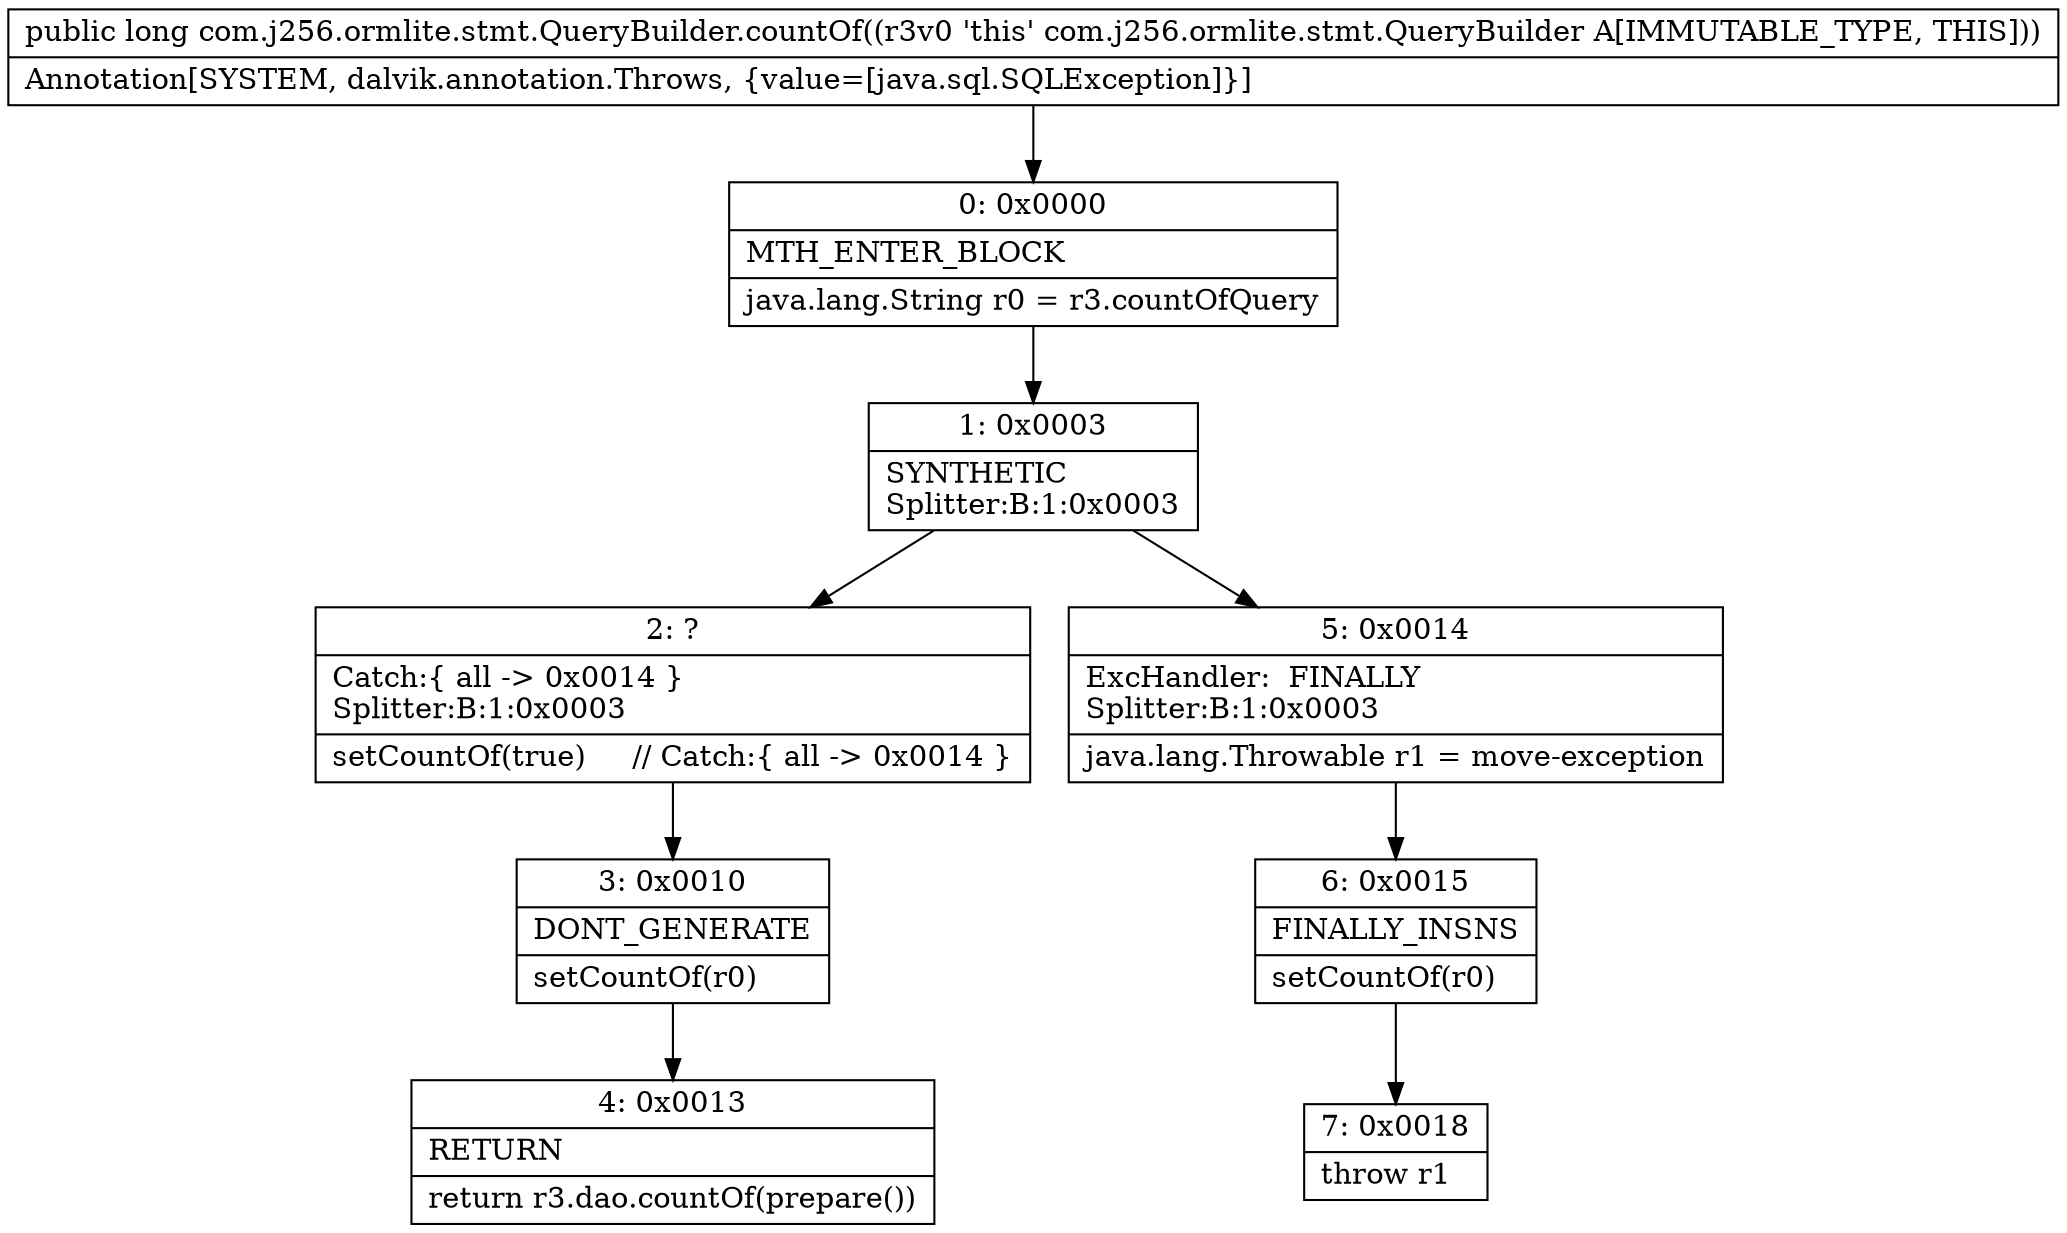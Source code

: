 digraph "CFG forcom.j256.ormlite.stmt.QueryBuilder.countOf()J" {
Node_0 [shape=record,label="{0\:\ 0x0000|MTH_ENTER_BLOCK\l|java.lang.String r0 = r3.countOfQuery\l}"];
Node_1 [shape=record,label="{1\:\ 0x0003|SYNTHETIC\lSplitter:B:1:0x0003\l}"];
Node_2 [shape=record,label="{2\:\ ?|Catch:\{ all \-\> 0x0014 \}\lSplitter:B:1:0x0003\l|setCountOf(true)     \/\/ Catch:\{ all \-\> 0x0014 \}\l}"];
Node_3 [shape=record,label="{3\:\ 0x0010|DONT_GENERATE\l|setCountOf(r0)\l}"];
Node_4 [shape=record,label="{4\:\ 0x0013|RETURN\l|return r3.dao.countOf(prepare())\l}"];
Node_5 [shape=record,label="{5\:\ 0x0014|ExcHandler:  FINALLY\lSplitter:B:1:0x0003\l|java.lang.Throwable r1 = move\-exception\l}"];
Node_6 [shape=record,label="{6\:\ 0x0015|FINALLY_INSNS\l|setCountOf(r0)\l}"];
Node_7 [shape=record,label="{7\:\ 0x0018|throw r1\l}"];
MethodNode[shape=record,label="{public long com.j256.ormlite.stmt.QueryBuilder.countOf((r3v0 'this' com.j256.ormlite.stmt.QueryBuilder A[IMMUTABLE_TYPE, THIS]))  | Annotation[SYSTEM, dalvik.annotation.Throws, \{value=[java.sql.SQLException]\}]\l}"];
MethodNode -> Node_0;
Node_0 -> Node_1;
Node_1 -> Node_2;
Node_1 -> Node_5;
Node_2 -> Node_3;
Node_3 -> Node_4;
Node_5 -> Node_6;
Node_6 -> Node_7;
}


